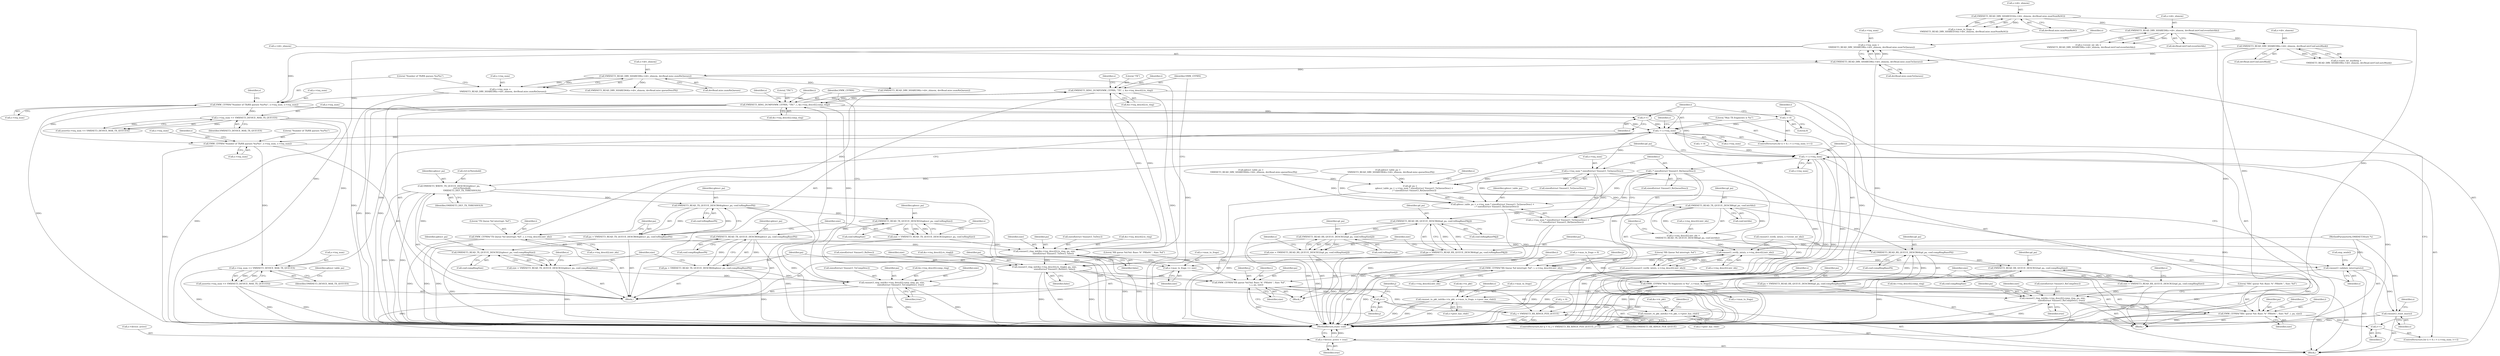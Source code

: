 digraph "0_qemu_9878d173f574df74bde0ff50b2f81009fbee81bb@pointer" {
"1000335" [label="(Call,VMXNET3_RING_DUMP(VMW_CFPRN, \"TX\", i, &s->txq_descr[i].tx_ring))"];
"1000380" [label="(Call,VMXNET3_RING_DUMP(VMW_CFPRN, \"TXC\", i, &s->txq_descr[i].comp_ring))"];
"1000335" [label="(Call,VMXNET3_RING_DUMP(VMW_CFPRN, \"TX\", i, &s->txq_descr[i].tx_ring))"];
"1000297" [label="(Call,VMW_CFPRN(\"TX Queue %d interrupt: %d\", i, s->txq_descr[i].intr_idx))"];
"1000255" [label="(Call,i < s->txq_num)"];
"1000252" [label="(Call,i = 0)"];
"1000260" [label="(Call,i++)"];
"1000281" [label="(Call,s->txq_num <= VMXNET3_DEVICE_MAX_TX_QUEUES)"];
"1000272" [label="(Call,VMW_CFPRN(\"Number of TX/RX queues %u/%u\", s->txq_num, s->rxq_num))"];
"1000221" [label="(Call,VMW_CFPRN(\"Number of TX/RX queues %u/%u\", s->txq_num, s->rxq_num))"];
"1000195" [label="(Call,s->txq_num =\n        VMXNET3_READ_DRV_SHARED8(s->drv_shmem, devRead.misc.numTxQueues))"];
"1000199" [label="(Call,VMXNET3_READ_DRV_SHARED8(s->drv_shmem, devRead.misc.numTxQueues))"];
"1000179" [label="(Call,VMXNET3_READ_DRV_SHARED8(s->drv_shmem, devRead.intrConf.autoMask))"];
"1000155" [label="(Call,VMXNET3_READ_DRV_SHARED8(s->drv_shmem, devRead.intrConf.eventIntrIdx))"];
"1000125" [label="(Call,VMXNET3_READ_DRV_SHARED16(s->drv_shmem, devRead.misc.maxNumRxSG))"];
"1000208" [label="(Call,s->rxq_num =\n        VMXNET3_READ_DRV_SHARED8(s->drv_shmem, devRead.misc.numRxQueues))"];
"1000212" [label="(Call,VMXNET3_READ_DRV_SHARED8(s->drv_shmem, devRead.misc.numRxQueues))"];
"1000230" [label="(Call,s->txq_num <= VMXNET3_DEVICE_MAX_TX_QUEUES)"];
"1000321" [label="(Call,vmxnet3_ring_init(&s->txq_descr[i].tx_ring, pa, size,\n                          sizeof(struct Vmxnet3_TxDesc), false))"];
"1000307" [label="(Call,pa = VMXNET3_READ_TX_QUEUE_DESCR64(qdescr_pa, conf.txRingBasePA))"];
"1000309" [label="(Call,VMXNET3_READ_TX_QUEUE_DESCR64(qdescr_pa, conf.txRingBasePA))"];
"1000410" [label="(Call,VMXNET3_WRITE_TX_QUEUE_DESCR32(qdescr_pa,\n                                       ctrl.txThreshold,\n                                       VMXNET3_DEF_TX_THRESHOLD))"];
"1000361" [label="(Call,VMXNET3_READ_TX_QUEUE_DESCR32(qdescr_pa, conf.compRingSize))"];
"1000354" [label="(Call,VMXNET3_READ_TX_QUEUE_DESCR64(qdescr_pa, conf.compRingBasePA))"];
"1000316" [label="(Call,VMXNET3_READ_TX_QUEUE_DESCR32(qdescr_pa, conf.txRingSize))"];
"1000314" [label="(Call,size = VMXNET3_READ_TX_QUEUE_DESCR32(qdescr_pa, conf.txRingSize))"];
"1000366" [label="(Call,vmxnet3_ring_init(&s->txq_descr[i].comp_ring, pa, size,\n                          sizeof(struct Vmxnet3_TxCompDesc), true))"];
"1000352" [label="(Call,pa = VMXNET3_READ_TX_QUEUE_DESCR64(qdescr_pa, conf.compRingBasePA))"];
"1000359" [label="(Call,size = VMXNET3_READ_TX_QUEUE_DESCR32(qdescr_pa, conf.compRingSize))"];
"1000280" [label="(Call,assert(s->txq_num <= VMXNET3_DEVICE_MAX_TX_QUEUES))"];
"1000444" [label="(Call,i < s->rxq_num)"];
"1000465" [label="(Call,i * sizeof(struct Vmxnet3_RxQueueDesc))"];
"1000454" [label="(Call,qd_pa =\n            qdescr_table_pa + s->txq_num * sizeof(struct Vmxnet3_TxQueueDesc) +\n            i * sizeof(struct Vmxnet3_RxQueueDesc))"];
"1000477" [label="(Call,VMXNET3_READ_TX_QUEUE_DESCR8(qd_pa, conf.intrIdx))"];
"1000469" [label="(Call,s->rxq_descr[i].intr_idx =\n            VMXNET3_READ_TX_QUEUE_DESCR8(qd_pa, conf.intrIdx))"];
"1000483" [label="(Call,vmxnet3_verify_intx(s, s->rxq_descr[i].intr_idx))"];
"1000482" [label="(Call,assert(vmxnet3_verify_intx(s, s->rxq_descr[i].intr_idx)))"];
"1000492" [label="(Call,VMW_CFPRN(\"RX Queue %d interrupt: %d\", i, s->rxq_descr[i].intr_idx))"];
"1000546" [label="(Call,VMW_CFPRN(\"RX queue %d:%d: Base: %\" PRIx64 \", Size: %d\",\n                      i, j, pa, size))"];
"1000509" [label="(Call,j++)"];
"1000506" [label="(Call,j < VMXNET3_RX_RINGS_PER_QUEUE)"];
"1000580" [label="(Call,VMW_CFPRN(\"RXC queue %d: Base: %\" PRIx64 \", Size: %d\", i, pa, size))"];
"1000449" [label="(Call,i++)"];
"1000603" [label="(Call,vmxnet3_validate_interrupts(s))"];
"1000606" [label="(Call,vmxnet3_reset_mac(s))"];
"1000514" [label="(Call,VMXNET3_READ_RX_QUEUE_DESCR64(qd_pa, conf.rxRingBasePA[j]))"];
"1000512" [label="(Call,pa = VMXNET3_READ_RX_QUEUE_DESCR64(qd_pa, conf.rxRingBasePA[j]))"];
"1000530" [label="(Call,vmxnet3_ring_init(&s->rxq_descr[i].rx_ring[j], pa, size,\n                              sizeof(struct Vmxnet3_RxDesc), false))"];
"1000523" [label="(Call,VMXNET3_READ_RX_QUEUE_DESCR32(qd_pa, conf.rxRingSize[j]))"];
"1000521" [label="(Call,size = VMXNET3_READ_RX_QUEUE_DESCR32(qd_pa, conf.rxRingSize[j]))"];
"1000554" [label="(Call,VMXNET3_READ_RX_QUEUE_DESCR64(qd_pa, conf.compRingBasePA))"];
"1000552" [label="(Call,pa = VMXNET3_READ_RX_QUEUE_DESCR64(qd_pa, conf.compRingBasePA))"];
"1000566" [label="(Call,vmxnet3_ring_init(&s->rxq_descr[i].comp_ring, pa, size,\n                          sizeof(struct Vmxnet3_RxCompDesc), true))"];
"1000608" [label="(Call,s->device_active = true)"];
"1000561" [label="(Call,VMXNET3_READ_RX_QUEUE_DESCR32(qd_pa, conf.compRingSize))"];
"1000559" [label="(Call,size = VMXNET3_READ_RX_QUEUE_DESCR32(qd_pa, conf.compRingSize))"];
"1000456" [label="(Call,qdescr_table_pa + s->txq_num * sizeof(struct Vmxnet3_TxQueueDesc) +\n            i * sizeof(struct Vmxnet3_RxQueueDesc))"];
"1000458" [label="(Call,s->txq_num * sizeof(struct Vmxnet3_TxQueueDesc) +\n            i * sizeof(struct Vmxnet3_RxQueueDesc))"];
"1000459" [label="(Call,s->txq_num * sizeof(struct Vmxnet3_TxQueueDesc))"];
"1000347" [label="(Call,s->max_tx_frags += size)"];
"1000416" [label="(Call,VMW_CFPRN(\"Max TX fragments is %u\", s->max_tx_frags))"];
"1000421" [label="(Call,vmxnet_tx_pkt_init(&s->tx_pkt, s->max_tx_frags, s->peer_has_vhdr))"];
"1000432" [label="(Call,vmxnet_rx_pkt_init(&s->rx_pkt, s->peer_has_vhdr))"];
"1000251" [label="(ControlStructure,for (i = 0; i < s->txq_num; i++))"];
"1000331" [label="(Identifier,size)"];
"1000230" [label="(Call,s->txq_num <= VMXNET3_DEVICE_MAX_TX_QUEUES)"];
"1000114" [label="(Block,)"];
"1000363" [label="(Call,conf.compRingSize)"];
"1000506" [label="(Call,j < VMXNET3_RX_RINGS_PER_QUEUE)"];
"1000354" [label="(Call,VMXNET3_READ_TX_QUEUE_DESCR64(qdescr_pa, conf.compRingBasePA))"];
"1000371" [label="(Identifier,s)"];
"1000502" [label="(ControlStructure,for (j = 0; j < VMXNET3_RX_RINGS_PER_QUEUE; j++))"];
"1000359" [label="(Call,size = VMXNET3_READ_TX_QUEUE_DESCR32(qdescr_pa, conf.compRingSize))"];
"1000552" [label="(Call,pa = VMXNET3_READ_RX_QUEUE_DESCR64(qd_pa, conf.compRingBasePA))"];
"1000470" [label="(Call,s->rxq_descr[i].intr_idx)"];
"1000232" [label="(Identifier,s)"];
"1000222" [label="(Literal,\"Number of TX/RX queues %u/%u\")"];
"1000478" [label="(Identifier,qd_pa)"];
"1000256" [label="(Identifier,i)"];
"1000422" [label="(Call,&s->tx_pkt)"];
"1000297" [label="(Call,VMW_CFPRN(\"TX Queue %d interrupt: %d\", i, s->txq_descr[i].intr_idx))"];
"1000377" [label="(Call,sizeof(struct Vmxnet3_TxCompDesc))"];
"1000604" [label="(Identifier,s)"];
"1000542" [label="(Identifier,size)"];
"1000437" [label="(Call,s->peer_has_vhdr)"];
"1000608" [label="(Call,s->device_active = true)"];
"1000274" [label="(Call,s->txq_num)"];
"1000466" [label="(Identifier,i)"];
"1000125" [label="(Call,VMXNET3_READ_DRV_SHARED16(s->drv_shmem, devRead.misc.maxNumRxSG))"];
"1000252" [label="(Call,i = 0)"];
"1000315" [label="(Identifier,size)"];
"1000199" [label="(Call,VMXNET3_READ_DRV_SHARED8(s->drv_shmem, devRead.misc.numTxQueues))"];
"1000375" [label="(Identifier,pa)"];
"1000613" [label="(MethodReturn,static void)"];
"1000548" [label="(Identifier,i)"];
"1000151" [label="(Call,s->event_int_idx =\n        VMXNET3_READ_DRV_SHARED8(s->drv_shmem, devRead.intrConf.eventIntrIdx))"];
"1000483" [label="(Call,vmxnet3_verify_intx(s, s->rxq_descr[i].intr_idx))"];
"1000495" [label="(Call,s->rxq_descr[i].intr_idx)"];
"1000348" [label="(Call,s->max_tx_frags)"];
"1000545" [label="(Identifier,false)"];
"1000309" [label="(Call,VMXNET3_READ_TX_QUEUE_DESCR64(qdescr_pa, conf.txRingBasePA))"];
"1000380" [label="(Call,VMXNET3_RING_DUMP(VMW_CFPRN, \"TXC\", i, &s->txq_descr[i].comp_ring))"];
"1000229" [label="(Call,assert(s->txq_num <= VMXNET3_DEVICE_MAX_TX_QUEUES))"];
"1000209" [label="(Call,s->rxq_num)"];
"1000353" [label="(Identifier,pa)"];
"1000451" [label="(Block,)"];
"1000384" [label="(Call,&s->txq_descr[i].comp_ring)"];
"1000566" [label="(Call,vmxnet3_ring_init(&s->rxq_descr[i].comp_ring, pa, size,\n                          sizeof(struct Vmxnet3_RxCompDesc), true))"];
"1000536" [label="(Identifier,s)"];
"1000515" [label="(Identifier,qd_pa)"];
"1000349" [label="(Identifier,s)"];
"1000196" [label="(Call,s->txq_num)"];
"1000234" [label="(Identifier,VMXNET3_DEVICE_MAX_TX_QUEUES)"];
"1000356" [label="(Call,conf.compRingBasePA)"];
"1000445" [label="(Identifier,i)"];
"1000460" [label="(Call,s->txq_num)"];
"1000316" [label="(Call,VMXNET3_READ_TX_QUEUE_DESCR32(qdescr_pa, conf.txRingSize))"];
"1000421" [label="(Call,vmxnet_tx_pkt_init(&s->tx_pkt, s->max_tx_frags, s->peer_has_vhdr))"];
"1000263" [label="(Call,VMXNET3_READ_DRV_SHARED8(s->drv_shmem, devRead.misc.numRxQueues))"];
"1000195" [label="(Call,s->txq_num =\n        VMXNET3_READ_DRV_SHARED8(s->drv_shmem, devRead.misc.numTxQueues))"];
"1000553" [label="(Identifier,pa)"];
"1000563" [label="(Call,conf.compRingSize)"];
"1000231" [label="(Call,s->txq_num)"];
"1000330" [label="(Identifier,pa)"];
"1000441" [label="(Call,i = 0)"];
"1000362" [label="(Identifier,qdescr_pa)"];
"1000473" [label="(Identifier,s)"];
"1000484" [label="(Identifier,s)"];
"1000155" [label="(Call,VMXNET3_READ_DRV_SHARED8(s->drv_shmem, devRead.intrConf.eventIntrIdx))"];
"1000282" [label="(Call,s->txq_num)"];
"1000285" [label="(Identifier,VMXNET3_DEVICE_MAX_TX_QUEUES)"];
"1000577" [label="(Call,sizeof(struct Vmxnet3_RxCompDesc))"];
"1000584" [label="(Identifier,size)"];
"1000560" [label="(Identifier,size)"];
"1000607" [label="(Identifier,s)"];
"1000554" [label="(Call,VMXNET3_READ_RX_QUEUE_DESCR64(qd_pa, conf.compRingBasePA))"];
"1000126" [label="(Call,s->drv_shmem)"];
"1000454" [label="(Call,qd_pa =\n            qdescr_table_pa + s->txq_num * sizeof(struct Vmxnet3_TxQueueDesc) +\n            i * sizeof(struct Vmxnet3_RxQueueDesc))"];
"1000516" [label="(Call,conf.rxRingBasePA[j])"];
"1000335" [label="(Call,VMXNET3_RING_DUMP(VMW_CFPRN, \"TX\", i, &s->txq_descr[i].tx_ring))"];
"1000412" [label="(Call,ctrl.txThreshold)"];
"1000213" [label="(Call,s->drv_shmem)"];
"1000457" [label="(Identifier,qdescr_table_pa)"];
"1000337" [label="(Literal,\"TX\")"];
"1000159" [label="(Call,devRead.intrConf.eventIntrIdx)"];
"1000411" [label="(Identifier,qdescr_pa)"];
"1000485" [label="(Call,s->rxq_descr[i].intr_idx)"];
"1000465" [label="(Call,i * sizeof(struct Vmxnet3_RxQueueDesc))"];
"1000469" [label="(Call,s->rxq_descr[i].intr_idx =\n            VMXNET3_READ_TX_QUEUE_DESCR8(qd_pa, conf.intrIdx))"];
"1000559" [label="(Call,size = VMXNET3_READ_RX_QUEUE_DESCR32(qd_pa, conf.compRingSize))"];
"1000556" [label="(Call,conf.compRingBasePA)"];
"1000612" [label="(Identifier,true)"];
"1000265" [label="(Identifier,s)"];
"1000311" [label="(Call,conf.txRingBasePA)"];
"1000424" [label="(Identifier,s)"];
"1000255" [label="(Call,i < s->txq_num)"];
"1000435" [label="(Identifier,s)"];
"1000551" [label="(Identifier,size)"];
"1000308" [label="(Identifier,pa)"];
"1000336" [label="(Identifier,VMW_CFPRN)"];
"1000580" [label="(Call,VMW_CFPRN(\"RXC queue %d: Base: %\" PRIx64 \", Size: %d\", i, pa, size))"];
"1000550" [label="(Identifier,pa)"];
"1000606" [label="(Call,vmxnet3_reset_mac(s))"];
"1000418" [label="(Call,s->max_tx_frags)"];
"1000260" [label="(Call,i++)"];
"1000397" [label="(Identifier,s)"];
"1000417" [label="(Literal,\"Max TX fragments is %u\")"];
"1000226" [label="(Call,s->rxq_num)"];
"1000165" [label="(Call,vmxnet3_verify_intx(s, s->event_int_idx))"];
"1000307" [label="(Call,pa = VMXNET3_READ_TX_QUEUE_DESCR64(qdescr_pa, conf.txRingBasePA))"];
"1000477" [label="(Call,VMXNET3_READ_TX_QUEUE_DESCR8(qd_pa, conf.intrIdx))"];
"1000455" [label="(Identifier,qd_pa)"];
"1000367" [label="(Call,&s->txq_descr[i].comp_ring)"];
"1000300" [label="(Call,s->txq_descr[i].intr_idx)"];
"1000567" [label="(Call,&s->rxq_descr[i].comp_ring)"];
"1000610" [label="(Identifier,s)"];
"1000482" [label="(Call,assert(vmxnet3_verify_intx(s, s->rxq_descr[i].intr_idx)))"];
"1000582" [label="(Identifier,i)"];
"1000212" [label="(Call,VMXNET3_READ_DRV_SHARED8(s->drv_shmem, devRead.misc.numRxQueues))"];
"1000609" [label="(Call,s->device_active)"];
"1000575" [label="(Identifier,pa)"];
"1000467" [label="(Call,sizeof(struct Vmxnet3_RxQueueDesc))"];
"1000530" [label="(Call,vmxnet3_ring_init(&s->rxq_descr[i].rx_ring[j], pa, size,\n                              sizeof(struct Vmxnet3_RxDesc), false))"];
"1000433" [label="(Call,&s->rx_pkt)"];
"1000121" [label="(Call,s->max_rx_frags =\n        VMXNET3_READ_DRV_SHARED16(s->drv_shmem, devRead.misc.maxNumRxSG))"];
"1000382" [label="(Literal,\"TXC\")"];
"1000352" [label="(Call,pa = VMXNET3_READ_TX_QUEUE_DESCR64(qdescr_pa, conf.compRingBasePA))"];
"1000332" [label="(Call,sizeof(struct Vmxnet3_TxDesc))"];
"1000410" [label="(Call,VMXNET3_WRITE_TX_QUEUE_DESCR32(qdescr_pa,\n                                       ctrl.txThreshold,\n                                       VMXNET3_DEF_TX_THRESHOLD))"];
"1000208" [label="(Call,s->rxq_num =\n        VMXNET3_READ_DRV_SHARED8(s->drv_shmem, devRead.misc.numRxQueues))"];
"1000310" [label="(Identifier,qdescr_pa)"];
"1000513" [label="(Identifier,pa)"];
"1000479" [label="(Call,conf.intrIdx)"];
"1000347" [label="(Call,s->max_tx_frags += size)"];
"1000547" [label="(Literal,\"RX queue %d:%d: Base: %\" PRIx64 \", Size: %d\")"];
"1000379" [label="(Identifier,true)"];
"1000576" [label="(Identifier,size)"];
"1000129" [label="(Call,devRead.misc.maxNumRxSG)"];
"1000361" [label="(Call,VMXNET3_READ_TX_QUEUE_DESCR32(qdescr_pa, conf.compRingSize))"];
"1000492" [label="(Call,VMW_CFPRN(\"RX Queue %d interrupt: %d\", i, s->rxq_descr[i].intr_idx))"];
"1000261" [label="(Identifier,i)"];
"1000522" [label="(Identifier,size)"];
"1000298" [label="(Literal,\"TX Queue %d interrupt: %d\")"];
"1000351" [label="(Identifier,size)"];
"1000456" [label="(Call,qdescr_table_pa + s->txq_num * sizeof(struct Vmxnet3_TxQueueDesc) +\n            i * sizeof(struct Vmxnet3_RxQueueDesc))"];
"1000183" [label="(Call,devRead.intrConf.autoMask)"];
"1000503" [label="(Call,j = 0)"];
"1000493" [label="(Literal,\"RX Queue %d interrupt: %d\")"];
"1000579" [label="(Identifier,true)"];
"1000283" [label="(Identifier,s)"];
"1000531" [label="(Call,&s->rxq_descr[i].rx_ring[j])"];
"1000277" [label="(Call,s->rxq_num)"];
"1000446" [label="(Call,s->rxq_num)"];
"1000463" [label="(Call,sizeof(struct Vmxnet3_TxQueueDesc))"];
"1000555" [label="(Identifier,qd_pa)"];
"1000504" [label="(Identifier,j)"];
"1000235" [label="(Call,qdescr_table_pa =\n        VMXNET3_READ_DRV_SHARED64(s->drv_shmem, devRead.misc.queueDescPA))"];
"1000494" [label="(Identifier,i)"];
"1000221" [label="(Call,VMW_CFPRN(\"Number of TX/RX queues %u/%u\", s->txq_num, s->rxq_num))"];
"1000581" [label="(Literal,\"RXC queue %d: Base: %\" PRIx64 \", Size: %d\")"];
"1000272" [label="(Call,VMW_CFPRN(\"Number of TX/RX queues %u/%u\", s->txq_num, s->rxq_num))"];
"1000246" [label="(Call,s->max_tx_frags = 0)"];
"1000262" [label="(Block,)"];
"1000458" [label="(Call,s->txq_num * sizeof(struct Vmxnet3_TxQueueDesc) +\n            i * sizeof(struct Vmxnet3_RxQueueDesc))"];
"1000605" [label="(Call,smp_wmb())"];
"1000415" [label="(Identifier,VMXNET3_DEF_TX_THRESHOLD)"];
"1000326" [label="(Identifier,s)"];
"1000416" [label="(Call,VMW_CFPRN(\"Max TX fragments is %u\", s->max_tx_frags))"];
"1000442" [label="(Identifier,i)"];
"1000299" [label="(Identifier,i)"];
"1000381" [label="(Identifier,VMW_CFPRN)"];
"1000175" [label="(Call,s->auto_int_masking =\n        VMXNET3_READ_DRV_SHARED8(s->drv_shmem, devRead.intrConf.autoMask))"];
"1000511" [label="(Block,)"];
"1000257" [label="(Call,s->txq_num)"];
"1000525" [label="(Call,conf.rxRingSize[j])"];
"1000113" [label="(MethodParameterIn,VMXNET3State *s)"];
"1000210" [label="(Identifier,s)"];
"1000508" [label="(Identifier,VMXNET3_RX_RINGS_PER_QUEUE)"];
"1000200" [label="(Call,s->drv_shmem)"];
"1000273" [label="(Literal,\"Number of TX/RX queues %u/%u\")"];
"1000179" [label="(Call,VMXNET3_READ_DRV_SHARED8(s->drv_shmem, devRead.intrConf.autoMask))"];
"1000237" [label="(Call,VMXNET3_READ_DRV_SHARED64(s->drv_shmem, devRead.misc.queueDescPA))"];
"1000281" [label="(Call,s->txq_num <= VMXNET3_DEVICE_MAX_TX_QUEUES)"];
"1000223" [label="(Call,s->txq_num)"];
"1000450" [label="(Identifier,i)"];
"1000514" [label="(Call,VMXNET3_READ_RX_QUEUE_DESCR64(qd_pa, conf.rxRingBasePA[j]))"];
"1000507" [label="(Identifier,j)"];
"1000318" [label="(Call,conf.txRingSize)"];
"1000383" [label="(Identifier,i)"];
"1000180" [label="(Call,s->drv_shmem)"];
"1000541" [label="(Identifier,pa)"];
"1000521" [label="(Call,size = VMXNET3_READ_RX_QUEUE_DESCR32(qd_pa, conf.rxRingSize[j]))"];
"1000317" [label="(Identifier,qdescr_pa)"];
"1000549" [label="(Identifier,j)"];
"1000286" [label="(Call,qdescr_table_pa =\n         VMXNET3_READ_DRV_SHARED64(s->drv_shmem, devRead.misc.queueDescPA))"];
"1000216" [label="(Call,devRead.misc.numRxQueues)"];
"1000561" [label="(Call,VMXNET3_READ_RX_QUEUE_DESCR32(qd_pa, conf.compRingSize))"];
"1000583" [label="(Identifier,pa)"];
"1000603" [label="(Call,vmxnet3_validate_interrupts(s))"];
"1000360" [label="(Identifier,size)"];
"1000562" [label="(Identifier,qd_pa)"];
"1000156" [label="(Call,s->drv_shmem)"];
"1000280" [label="(Call,assert(s->txq_num <= VMXNET3_DEVICE_MAX_TX_QUEUES))"];
"1000287" [label="(Identifier,qdescr_table_pa)"];
"1000590" [label="(Identifier,s)"];
"1000376" [label="(Identifier,size)"];
"1000512" [label="(Call,pa = VMXNET3_READ_RX_QUEUE_DESCR64(qd_pa, conf.rxRingBasePA[j]))"];
"1000444" [label="(Call,i < s->rxq_num)"];
"1000253" [label="(Identifier,i)"];
"1000203" [label="(Call,devRead.misc.numTxQueues)"];
"1000543" [label="(Call,sizeof(struct Vmxnet3_RxDesc))"];
"1000366" [label="(Call,vmxnet3_ring_init(&s->txq_descr[i].comp_ring, pa, size,\n                          sizeof(struct Vmxnet3_TxCompDesc), true))"];
"1000524" [label="(Identifier,qd_pa)"];
"1000339" [label="(Call,&s->txq_descr[i].tx_ring)"];
"1000546" [label="(Call,VMW_CFPRN(\"RX queue %d:%d: Base: %\" PRIx64 \", Size: %d\",\n                      i, j, pa, size))"];
"1000509" [label="(Call,j++)"];
"1000321" [label="(Call,vmxnet3_ring_init(&s->txq_descr[i].tx_ring, pa, size,\n                          sizeof(struct Vmxnet3_TxDesc), false))"];
"1000254" [label="(Literal,0)"];
"1000334" [label="(Identifier,false)"];
"1000523" [label="(Call,VMXNET3_READ_RX_QUEUE_DESCR32(qd_pa, conf.rxRingSize[j]))"];
"1000440" [label="(ControlStructure,for (i = 0; i < s->rxq_num; i++))"];
"1000314" [label="(Call,size = VMXNET3_READ_TX_QUEUE_DESCR32(qdescr_pa, conf.txRingSize))"];
"1000426" [label="(Call,s->max_tx_frags)"];
"1000322" [label="(Call,&s->txq_descr[i].tx_ring)"];
"1000355" [label="(Identifier,qdescr_pa)"];
"1000338" [label="(Identifier,i)"];
"1000459" [label="(Call,s->txq_num * sizeof(struct Vmxnet3_TxQueueDesc))"];
"1000449" [label="(Call,i++)"];
"1000432" [label="(Call,vmxnet_rx_pkt_init(&s->rx_pkt, s->peer_has_vhdr))"];
"1000510" [label="(Identifier,j)"];
"1000429" [label="(Call,s->peer_has_vhdr)"];
"1000571" [label="(Identifier,s)"];
"1000335" -> "1000262"  [label="AST: "];
"1000335" -> "1000339"  [label="CFG: "];
"1000336" -> "1000335"  [label="AST: "];
"1000337" -> "1000335"  [label="AST: "];
"1000338" -> "1000335"  [label="AST: "];
"1000339" -> "1000335"  [label="AST: "];
"1000349" -> "1000335"  [label="CFG: "];
"1000335" -> "1000613"  [label="DDG: "];
"1000335" -> "1000613"  [label="DDG: "];
"1000335" -> "1000321"  [label="DDG: "];
"1000380" -> "1000335"  [label="DDG: "];
"1000297" -> "1000335"  [label="DDG: "];
"1000321" -> "1000335"  [label="DDG: "];
"1000335" -> "1000380"  [label="DDG: "];
"1000335" -> "1000380"  [label="DDG: "];
"1000380" -> "1000262"  [label="AST: "];
"1000380" -> "1000384"  [label="CFG: "];
"1000381" -> "1000380"  [label="AST: "];
"1000382" -> "1000380"  [label="AST: "];
"1000383" -> "1000380"  [label="AST: "];
"1000384" -> "1000380"  [label="AST: "];
"1000397" -> "1000380"  [label="CFG: "];
"1000380" -> "1000613"  [label="DDG: "];
"1000380" -> "1000613"  [label="DDG: "];
"1000380" -> "1000613"  [label="DDG: "];
"1000380" -> "1000260"  [label="DDG: "];
"1000380" -> "1000366"  [label="DDG: "];
"1000366" -> "1000380"  [label="DDG: "];
"1000297" -> "1000262"  [label="AST: "];
"1000297" -> "1000300"  [label="CFG: "];
"1000298" -> "1000297"  [label="AST: "];
"1000299" -> "1000297"  [label="AST: "];
"1000300" -> "1000297"  [label="AST: "];
"1000308" -> "1000297"  [label="CFG: "];
"1000297" -> "1000613"  [label="DDG: "];
"1000297" -> "1000613"  [label="DDG: "];
"1000255" -> "1000297"  [label="DDG: "];
"1000255" -> "1000251"  [label="AST: "];
"1000255" -> "1000257"  [label="CFG: "];
"1000256" -> "1000255"  [label="AST: "];
"1000257" -> "1000255"  [label="AST: "];
"1000265" -> "1000255"  [label="CFG: "];
"1000417" -> "1000255"  [label="CFG: "];
"1000255" -> "1000613"  [label="DDG: "];
"1000255" -> "1000613"  [label="DDG: "];
"1000252" -> "1000255"  [label="DDG: "];
"1000260" -> "1000255"  [label="DDG: "];
"1000281" -> "1000255"  [label="DDG: "];
"1000230" -> "1000255"  [label="DDG: "];
"1000255" -> "1000272"  [label="DDG: "];
"1000255" -> "1000459"  [label="DDG: "];
"1000252" -> "1000251"  [label="AST: "];
"1000252" -> "1000254"  [label="CFG: "];
"1000253" -> "1000252"  [label="AST: "];
"1000254" -> "1000252"  [label="AST: "];
"1000256" -> "1000252"  [label="CFG: "];
"1000260" -> "1000251"  [label="AST: "];
"1000260" -> "1000261"  [label="CFG: "];
"1000261" -> "1000260"  [label="AST: "];
"1000256" -> "1000260"  [label="CFG: "];
"1000281" -> "1000280"  [label="AST: "];
"1000281" -> "1000285"  [label="CFG: "];
"1000282" -> "1000281"  [label="AST: "];
"1000285" -> "1000281"  [label="AST: "];
"1000280" -> "1000281"  [label="CFG: "];
"1000281" -> "1000613"  [label="DDG: "];
"1000281" -> "1000280"  [label="DDG: "];
"1000281" -> "1000280"  [label="DDG: "];
"1000272" -> "1000281"  [label="DDG: "];
"1000230" -> "1000281"  [label="DDG: "];
"1000272" -> "1000262"  [label="AST: "];
"1000272" -> "1000277"  [label="CFG: "];
"1000273" -> "1000272"  [label="AST: "];
"1000274" -> "1000272"  [label="AST: "];
"1000277" -> "1000272"  [label="AST: "];
"1000283" -> "1000272"  [label="CFG: "];
"1000272" -> "1000613"  [label="DDG: "];
"1000221" -> "1000272"  [label="DDG: "];
"1000272" -> "1000444"  [label="DDG: "];
"1000221" -> "1000114"  [label="AST: "];
"1000221" -> "1000226"  [label="CFG: "];
"1000222" -> "1000221"  [label="AST: "];
"1000223" -> "1000221"  [label="AST: "];
"1000226" -> "1000221"  [label="AST: "];
"1000232" -> "1000221"  [label="CFG: "];
"1000221" -> "1000613"  [label="DDG: "];
"1000195" -> "1000221"  [label="DDG: "];
"1000208" -> "1000221"  [label="DDG: "];
"1000221" -> "1000230"  [label="DDG: "];
"1000221" -> "1000444"  [label="DDG: "];
"1000195" -> "1000114"  [label="AST: "];
"1000195" -> "1000199"  [label="CFG: "];
"1000196" -> "1000195"  [label="AST: "];
"1000199" -> "1000195"  [label="AST: "];
"1000210" -> "1000195"  [label="CFG: "];
"1000195" -> "1000613"  [label="DDG: "];
"1000199" -> "1000195"  [label="DDG: "];
"1000199" -> "1000195"  [label="DDG: "];
"1000199" -> "1000203"  [label="CFG: "];
"1000200" -> "1000199"  [label="AST: "];
"1000203" -> "1000199"  [label="AST: "];
"1000199" -> "1000613"  [label="DDG: "];
"1000179" -> "1000199"  [label="DDG: "];
"1000199" -> "1000212"  [label="DDG: "];
"1000179" -> "1000175"  [label="AST: "];
"1000179" -> "1000183"  [label="CFG: "];
"1000180" -> "1000179"  [label="AST: "];
"1000183" -> "1000179"  [label="AST: "];
"1000175" -> "1000179"  [label="CFG: "];
"1000179" -> "1000613"  [label="DDG: "];
"1000179" -> "1000175"  [label="DDG: "];
"1000179" -> "1000175"  [label="DDG: "];
"1000155" -> "1000179"  [label="DDG: "];
"1000155" -> "1000151"  [label="AST: "];
"1000155" -> "1000159"  [label="CFG: "];
"1000156" -> "1000155"  [label="AST: "];
"1000159" -> "1000155"  [label="AST: "];
"1000151" -> "1000155"  [label="CFG: "];
"1000155" -> "1000613"  [label="DDG: "];
"1000155" -> "1000151"  [label="DDG: "];
"1000155" -> "1000151"  [label="DDG: "];
"1000125" -> "1000155"  [label="DDG: "];
"1000125" -> "1000121"  [label="AST: "];
"1000125" -> "1000129"  [label="CFG: "];
"1000126" -> "1000125"  [label="AST: "];
"1000129" -> "1000125"  [label="AST: "];
"1000121" -> "1000125"  [label="CFG: "];
"1000125" -> "1000613"  [label="DDG: "];
"1000125" -> "1000121"  [label="DDG: "];
"1000125" -> "1000121"  [label="DDG: "];
"1000208" -> "1000114"  [label="AST: "];
"1000208" -> "1000212"  [label="CFG: "];
"1000209" -> "1000208"  [label="AST: "];
"1000212" -> "1000208"  [label="AST: "];
"1000222" -> "1000208"  [label="CFG: "];
"1000208" -> "1000613"  [label="DDG: "];
"1000212" -> "1000208"  [label="DDG: "];
"1000212" -> "1000208"  [label="DDG: "];
"1000212" -> "1000216"  [label="CFG: "];
"1000213" -> "1000212"  [label="AST: "];
"1000216" -> "1000212"  [label="AST: "];
"1000212" -> "1000613"  [label="DDG: "];
"1000212" -> "1000237"  [label="DDG: "];
"1000212" -> "1000263"  [label="DDG: "];
"1000230" -> "1000229"  [label="AST: "];
"1000230" -> "1000234"  [label="CFG: "];
"1000231" -> "1000230"  [label="AST: "];
"1000234" -> "1000230"  [label="AST: "];
"1000229" -> "1000230"  [label="CFG: "];
"1000230" -> "1000613"  [label="DDG: "];
"1000230" -> "1000229"  [label="DDG: "];
"1000230" -> "1000229"  [label="DDG: "];
"1000321" -> "1000262"  [label="AST: "];
"1000321" -> "1000334"  [label="CFG: "];
"1000322" -> "1000321"  [label="AST: "];
"1000330" -> "1000321"  [label="AST: "];
"1000331" -> "1000321"  [label="AST: "];
"1000332" -> "1000321"  [label="AST: "];
"1000334" -> "1000321"  [label="AST: "];
"1000336" -> "1000321"  [label="CFG: "];
"1000321" -> "1000613"  [label="DDG: "];
"1000321" -> "1000613"  [label="DDG: "];
"1000307" -> "1000321"  [label="DDG: "];
"1000314" -> "1000321"  [label="DDG: "];
"1000321" -> "1000347"  [label="DDG: "];
"1000321" -> "1000530"  [label="DDG: "];
"1000307" -> "1000262"  [label="AST: "];
"1000307" -> "1000309"  [label="CFG: "];
"1000308" -> "1000307"  [label="AST: "];
"1000309" -> "1000307"  [label="AST: "];
"1000315" -> "1000307"  [label="CFG: "];
"1000307" -> "1000613"  [label="DDG: "];
"1000309" -> "1000307"  [label="DDG: "];
"1000309" -> "1000307"  [label="DDG: "];
"1000309" -> "1000311"  [label="CFG: "];
"1000310" -> "1000309"  [label="AST: "];
"1000311" -> "1000309"  [label="AST: "];
"1000309" -> "1000613"  [label="DDG: "];
"1000410" -> "1000309"  [label="DDG: "];
"1000309" -> "1000316"  [label="DDG: "];
"1000410" -> "1000262"  [label="AST: "];
"1000410" -> "1000415"  [label="CFG: "];
"1000411" -> "1000410"  [label="AST: "];
"1000412" -> "1000410"  [label="AST: "];
"1000415" -> "1000410"  [label="AST: "];
"1000261" -> "1000410"  [label="CFG: "];
"1000410" -> "1000613"  [label="DDG: "];
"1000410" -> "1000613"  [label="DDG: "];
"1000410" -> "1000613"  [label="DDG: "];
"1000410" -> "1000613"  [label="DDG: "];
"1000361" -> "1000410"  [label="DDG: "];
"1000361" -> "1000359"  [label="AST: "];
"1000361" -> "1000363"  [label="CFG: "];
"1000362" -> "1000361"  [label="AST: "];
"1000363" -> "1000361"  [label="AST: "];
"1000359" -> "1000361"  [label="CFG: "];
"1000361" -> "1000613"  [label="DDG: "];
"1000361" -> "1000359"  [label="DDG: "];
"1000361" -> "1000359"  [label="DDG: "];
"1000354" -> "1000361"  [label="DDG: "];
"1000361" -> "1000561"  [label="DDG: "];
"1000354" -> "1000352"  [label="AST: "];
"1000354" -> "1000356"  [label="CFG: "];
"1000355" -> "1000354"  [label="AST: "];
"1000356" -> "1000354"  [label="AST: "];
"1000352" -> "1000354"  [label="CFG: "];
"1000354" -> "1000613"  [label="DDG: "];
"1000354" -> "1000352"  [label="DDG: "];
"1000354" -> "1000352"  [label="DDG: "];
"1000316" -> "1000354"  [label="DDG: "];
"1000354" -> "1000554"  [label="DDG: "];
"1000316" -> "1000314"  [label="AST: "];
"1000316" -> "1000318"  [label="CFG: "];
"1000317" -> "1000316"  [label="AST: "];
"1000318" -> "1000316"  [label="AST: "];
"1000314" -> "1000316"  [label="CFG: "];
"1000316" -> "1000613"  [label="DDG: "];
"1000316" -> "1000314"  [label="DDG: "];
"1000316" -> "1000314"  [label="DDG: "];
"1000314" -> "1000262"  [label="AST: "];
"1000315" -> "1000314"  [label="AST: "];
"1000326" -> "1000314"  [label="CFG: "];
"1000314" -> "1000613"  [label="DDG: "];
"1000366" -> "1000262"  [label="AST: "];
"1000366" -> "1000379"  [label="CFG: "];
"1000367" -> "1000366"  [label="AST: "];
"1000375" -> "1000366"  [label="AST: "];
"1000376" -> "1000366"  [label="AST: "];
"1000377" -> "1000366"  [label="AST: "];
"1000379" -> "1000366"  [label="AST: "];
"1000381" -> "1000366"  [label="CFG: "];
"1000366" -> "1000613"  [label="DDG: "];
"1000366" -> "1000613"  [label="DDG: "];
"1000366" -> "1000613"  [label="DDG: "];
"1000352" -> "1000366"  [label="DDG: "];
"1000359" -> "1000366"  [label="DDG: "];
"1000366" -> "1000566"  [label="DDG: "];
"1000366" -> "1000608"  [label="DDG: "];
"1000352" -> "1000262"  [label="AST: "];
"1000353" -> "1000352"  [label="AST: "];
"1000360" -> "1000352"  [label="CFG: "];
"1000352" -> "1000613"  [label="DDG: "];
"1000359" -> "1000262"  [label="AST: "];
"1000360" -> "1000359"  [label="AST: "];
"1000371" -> "1000359"  [label="CFG: "];
"1000359" -> "1000613"  [label="DDG: "];
"1000280" -> "1000262"  [label="AST: "];
"1000287" -> "1000280"  [label="CFG: "];
"1000280" -> "1000613"  [label="DDG: "];
"1000280" -> "1000613"  [label="DDG: "];
"1000444" -> "1000440"  [label="AST: "];
"1000444" -> "1000446"  [label="CFG: "];
"1000445" -> "1000444"  [label="AST: "];
"1000446" -> "1000444"  [label="AST: "];
"1000455" -> "1000444"  [label="CFG: "];
"1000604" -> "1000444"  [label="CFG: "];
"1000444" -> "1000613"  [label="DDG: "];
"1000444" -> "1000613"  [label="DDG: "];
"1000444" -> "1000613"  [label="DDG: "];
"1000441" -> "1000444"  [label="DDG: "];
"1000449" -> "1000444"  [label="DDG: "];
"1000444" -> "1000465"  [label="DDG: "];
"1000465" -> "1000458"  [label="AST: "];
"1000465" -> "1000467"  [label="CFG: "];
"1000466" -> "1000465"  [label="AST: "];
"1000467" -> "1000465"  [label="AST: "];
"1000458" -> "1000465"  [label="CFG: "];
"1000465" -> "1000454"  [label="DDG: "];
"1000465" -> "1000456"  [label="DDG: "];
"1000465" -> "1000458"  [label="DDG: "];
"1000465" -> "1000492"  [label="DDG: "];
"1000454" -> "1000451"  [label="AST: "];
"1000454" -> "1000456"  [label="CFG: "];
"1000455" -> "1000454"  [label="AST: "];
"1000456" -> "1000454"  [label="AST: "];
"1000473" -> "1000454"  [label="CFG: "];
"1000454" -> "1000613"  [label="DDG: "];
"1000286" -> "1000454"  [label="DDG: "];
"1000235" -> "1000454"  [label="DDG: "];
"1000459" -> "1000454"  [label="DDG: "];
"1000454" -> "1000477"  [label="DDG: "];
"1000477" -> "1000469"  [label="AST: "];
"1000477" -> "1000479"  [label="CFG: "];
"1000478" -> "1000477"  [label="AST: "];
"1000479" -> "1000477"  [label="AST: "];
"1000469" -> "1000477"  [label="CFG: "];
"1000477" -> "1000613"  [label="DDG: "];
"1000477" -> "1000469"  [label="DDG: "];
"1000477" -> "1000469"  [label="DDG: "];
"1000477" -> "1000514"  [label="DDG: "];
"1000477" -> "1000554"  [label="DDG: "];
"1000469" -> "1000451"  [label="AST: "];
"1000470" -> "1000469"  [label="AST: "];
"1000484" -> "1000469"  [label="CFG: "];
"1000469" -> "1000613"  [label="DDG: "];
"1000469" -> "1000483"  [label="DDG: "];
"1000483" -> "1000482"  [label="AST: "];
"1000483" -> "1000485"  [label="CFG: "];
"1000484" -> "1000483"  [label="AST: "];
"1000485" -> "1000483"  [label="AST: "];
"1000482" -> "1000483"  [label="CFG: "];
"1000483" -> "1000482"  [label="DDG: "];
"1000483" -> "1000482"  [label="DDG: "];
"1000165" -> "1000483"  [label="DDG: "];
"1000113" -> "1000483"  [label="DDG: "];
"1000483" -> "1000492"  [label="DDG: "];
"1000483" -> "1000603"  [label="DDG: "];
"1000482" -> "1000451"  [label="AST: "];
"1000493" -> "1000482"  [label="CFG: "];
"1000482" -> "1000613"  [label="DDG: "];
"1000482" -> "1000613"  [label="DDG: "];
"1000492" -> "1000451"  [label="AST: "];
"1000492" -> "1000495"  [label="CFG: "];
"1000493" -> "1000492"  [label="AST: "];
"1000494" -> "1000492"  [label="AST: "];
"1000495" -> "1000492"  [label="AST: "];
"1000504" -> "1000492"  [label="CFG: "];
"1000492" -> "1000613"  [label="DDG: "];
"1000492" -> "1000613"  [label="DDG: "];
"1000492" -> "1000546"  [label="DDG: "];
"1000492" -> "1000580"  [label="DDG: "];
"1000546" -> "1000511"  [label="AST: "];
"1000546" -> "1000551"  [label="CFG: "];
"1000547" -> "1000546"  [label="AST: "];
"1000548" -> "1000546"  [label="AST: "];
"1000549" -> "1000546"  [label="AST: "];
"1000550" -> "1000546"  [label="AST: "];
"1000551" -> "1000546"  [label="AST: "];
"1000510" -> "1000546"  [label="CFG: "];
"1000546" -> "1000613"  [label="DDG: "];
"1000546" -> "1000509"  [label="DDG: "];
"1000506" -> "1000546"  [label="DDG: "];
"1000530" -> "1000546"  [label="DDG: "];
"1000530" -> "1000546"  [label="DDG: "];
"1000546" -> "1000580"  [label="DDG: "];
"1000509" -> "1000502"  [label="AST: "];
"1000509" -> "1000510"  [label="CFG: "];
"1000510" -> "1000509"  [label="AST: "];
"1000507" -> "1000509"  [label="CFG: "];
"1000509" -> "1000506"  [label="DDG: "];
"1000506" -> "1000502"  [label="AST: "];
"1000506" -> "1000508"  [label="CFG: "];
"1000507" -> "1000506"  [label="AST: "];
"1000508" -> "1000506"  [label="AST: "];
"1000513" -> "1000506"  [label="CFG: "];
"1000553" -> "1000506"  [label="CFG: "];
"1000506" -> "1000613"  [label="DDG: "];
"1000506" -> "1000613"  [label="DDG: "];
"1000506" -> "1000613"  [label="DDG: "];
"1000503" -> "1000506"  [label="DDG: "];
"1000580" -> "1000451"  [label="AST: "];
"1000580" -> "1000584"  [label="CFG: "];
"1000581" -> "1000580"  [label="AST: "];
"1000582" -> "1000580"  [label="AST: "];
"1000583" -> "1000580"  [label="AST: "];
"1000584" -> "1000580"  [label="AST: "];
"1000590" -> "1000580"  [label="CFG: "];
"1000580" -> "1000613"  [label="DDG: "];
"1000580" -> "1000613"  [label="DDG: "];
"1000580" -> "1000613"  [label="DDG: "];
"1000580" -> "1000449"  [label="DDG: "];
"1000566" -> "1000580"  [label="DDG: "];
"1000566" -> "1000580"  [label="DDG: "];
"1000449" -> "1000440"  [label="AST: "];
"1000449" -> "1000450"  [label="CFG: "];
"1000450" -> "1000449"  [label="AST: "];
"1000445" -> "1000449"  [label="CFG: "];
"1000603" -> "1000114"  [label="AST: "];
"1000603" -> "1000604"  [label="CFG: "];
"1000604" -> "1000603"  [label="AST: "];
"1000605" -> "1000603"  [label="CFG: "];
"1000603" -> "1000613"  [label="DDG: "];
"1000165" -> "1000603"  [label="DDG: "];
"1000113" -> "1000603"  [label="DDG: "];
"1000603" -> "1000606"  [label="DDG: "];
"1000606" -> "1000114"  [label="AST: "];
"1000606" -> "1000607"  [label="CFG: "];
"1000607" -> "1000606"  [label="AST: "];
"1000610" -> "1000606"  [label="CFG: "];
"1000606" -> "1000613"  [label="DDG: "];
"1000606" -> "1000613"  [label="DDG: "];
"1000113" -> "1000606"  [label="DDG: "];
"1000514" -> "1000512"  [label="AST: "];
"1000514" -> "1000516"  [label="CFG: "];
"1000515" -> "1000514"  [label="AST: "];
"1000516" -> "1000514"  [label="AST: "];
"1000512" -> "1000514"  [label="CFG: "];
"1000514" -> "1000613"  [label="DDG: "];
"1000514" -> "1000512"  [label="DDG: "];
"1000514" -> "1000512"  [label="DDG: "];
"1000523" -> "1000514"  [label="DDG: "];
"1000514" -> "1000523"  [label="DDG: "];
"1000512" -> "1000511"  [label="AST: "];
"1000513" -> "1000512"  [label="AST: "];
"1000522" -> "1000512"  [label="CFG: "];
"1000512" -> "1000613"  [label="DDG: "];
"1000512" -> "1000530"  [label="DDG: "];
"1000530" -> "1000511"  [label="AST: "];
"1000530" -> "1000545"  [label="CFG: "];
"1000531" -> "1000530"  [label="AST: "];
"1000541" -> "1000530"  [label="AST: "];
"1000542" -> "1000530"  [label="AST: "];
"1000543" -> "1000530"  [label="AST: "];
"1000545" -> "1000530"  [label="AST: "];
"1000547" -> "1000530"  [label="CFG: "];
"1000530" -> "1000613"  [label="DDG: "];
"1000530" -> "1000613"  [label="DDG: "];
"1000530" -> "1000613"  [label="DDG: "];
"1000521" -> "1000530"  [label="DDG: "];
"1000523" -> "1000521"  [label="AST: "];
"1000523" -> "1000525"  [label="CFG: "];
"1000524" -> "1000523"  [label="AST: "];
"1000525" -> "1000523"  [label="AST: "];
"1000521" -> "1000523"  [label="CFG: "];
"1000523" -> "1000613"  [label="DDG: "];
"1000523" -> "1000521"  [label="DDG: "];
"1000523" -> "1000521"  [label="DDG: "];
"1000523" -> "1000554"  [label="DDG: "];
"1000521" -> "1000511"  [label="AST: "];
"1000522" -> "1000521"  [label="AST: "];
"1000536" -> "1000521"  [label="CFG: "];
"1000521" -> "1000613"  [label="DDG: "];
"1000554" -> "1000552"  [label="AST: "];
"1000554" -> "1000556"  [label="CFG: "];
"1000555" -> "1000554"  [label="AST: "];
"1000556" -> "1000554"  [label="AST: "];
"1000552" -> "1000554"  [label="CFG: "];
"1000554" -> "1000613"  [label="DDG: "];
"1000554" -> "1000552"  [label="DDG: "];
"1000554" -> "1000552"  [label="DDG: "];
"1000554" -> "1000561"  [label="DDG: "];
"1000552" -> "1000451"  [label="AST: "];
"1000553" -> "1000552"  [label="AST: "];
"1000560" -> "1000552"  [label="CFG: "];
"1000552" -> "1000613"  [label="DDG: "];
"1000552" -> "1000566"  [label="DDG: "];
"1000566" -> "1000451"  [label="AST: "];
"1000566" -> "1000579"  [label="CFG: "];
"1000567" -> "1000566"  [label="AST: "];
"1000575" -> "1000566"  [label="AST: "];
"1000576" -> "1000566"  [label="AST: "];
"1000577" -> "1000566"  [label="AST: "];
"1000579" -> "1000566"  [label="AST: "];
"1000581" -> "1000566"  [label="CFG: "];
"1000566" -> "1000613"  [label="DDG: "];
"1000566" -> "1000613"  [label="DDG: "];
"1000559" -> "1000566"  [label="DDG: "];
"1000566" -> "1000608"  [label="DDG: "];
"1000608" -> "1000114"  [label="AST: "];
"1000608" -> "1000612"  [label="CFG: "];
"1000609" -> "1000608"  [label="AST: "];
"1000612" -> "1000608"  [label="AST: "];
"1000613" -> "1000608"  [label="CFG: "];
"1000608" -> "1000613"  [label="DDG: "];
"1000608" -> "1000613"  [label="DDG: "];
"1000561" -> "1000559"  [label="AST: "];
"1000561" -> "1000563"  [label="CFG: "];
"1000562" -> "1000561"  [label="AST: "];
"1000563" -> "1000561"  [label="AST: "];
"1000559" -> "1000561"  [label="CFG: "];
"1000561" -> "1000613"  [label="DDG: "];
"1000561" -> "1000613"  [label="DDG: "];
"1000561" -> "1000559"  [label="DDG: "];
"1000561" -> "1000559"  [label="DDG: "];
"1000559" -> "1000451"  [label="AST: "];
"1000560" -> "1000559"  [label="AST: "];
"1000571" -> "1000559"  [label="CFG: "];
"1000559" -> "1000613"  [label="DDG: "];
"1000456" -> "1000458"  [label="CFG: "];
"1000457" -> "1000456"  [label="AST: "];
"1000458" -> "1000456"  [label="AST: "];
"1000456" -> "1000613"  [label="DDG: "];
"1000456" -> "1000613"  [label="DDG: "];
"1000286" -> "1000456"  [label="DDG: "];
"1000235" -> "1000456"  [label="DDG: "];
"1000459" -> "1000456"  [label="DDG: "];
"1000459" -> "1000458"  [label="AST: "];
"1000458" -> "1000613"  [label="DDG: "];
"1000458" -> "1000613"  [label="DDG: "];
"1000459" -> "1000458"  [label="DDG: "];
"1000459" -> "1000463"  [label="CFG: "];
"1000460" -> "1000459"  [label="AST: "];
"1000463" -> "1000459"  [label="AST: "];
"1000466" -> "1000459"  [label="CFG: "];
"1000459" -> "1000613"  [label="DDG: "];
"1000347" -> "1000262"  [label="AST: "];
"1000347" -> "1000351"  [label="CFG: "];
"1000348" -> "1000347"  [label="AST: "];
"1000351" -> "1000347"  [label="AST: "];
"1000353" -> "1000347"  [label="CFG: "];
"1000246" -> "1000347"  [label="DDG: "];
"1000347" -> "1000416"  [label="DDG: "];
"1000416" -> "1000114"  [label="AST: "];
"1000416" -> "1000418"  [label="CFG: "];
"1000417" -> "1000416"  [label="AST: "];
"1000418" -> "1000416"  [label="AST: "];
"1000424" -> "1000416"  [label="CFG: "];
"1000416" -> "1000613"  [label="DDG: "];
"1000246" -> "1000416"  [label="DDG: "];
"1000416" -> "1000421"  [label="DDG: "];
"1000421" -> "1000114"  [label="AST: "];
"1000421" -> "1000429"  [label="CFG: "];
"1000422" -> "1000421"  [label="AST: "];
"1000426" -> "1000421"  [label="AST: "];
"1000429" -> "1000421"  [label="AST: "];
"1000435" -> "1000421"  [label="CFG: "];
"1000421" -> "1000613"  [label="DDG: "];
"1000421" -> "1000613"  [label="DDG: "];
"1000421" -> "1000613"  [label="DDG: "];
"1000421" -> "1000432"  [label="DDG: "];
"1000432" -> "1000114"  [label="AST: "];
"1000432" -> "1000437"  [label="CFG: "];
"1000433" -> "1000432"  [label="AST: "];
"1000437" -> "1000432"  [label="AST: "];
"1000442" -> "1000432"  [label="CFG: "];
"1000432" -> "1000613"  [label="DDG: "];
"1000432" -> "1000613"  [label="DDG: "];
"1000432" -> "1000613"  [label="DDG: "];
}
